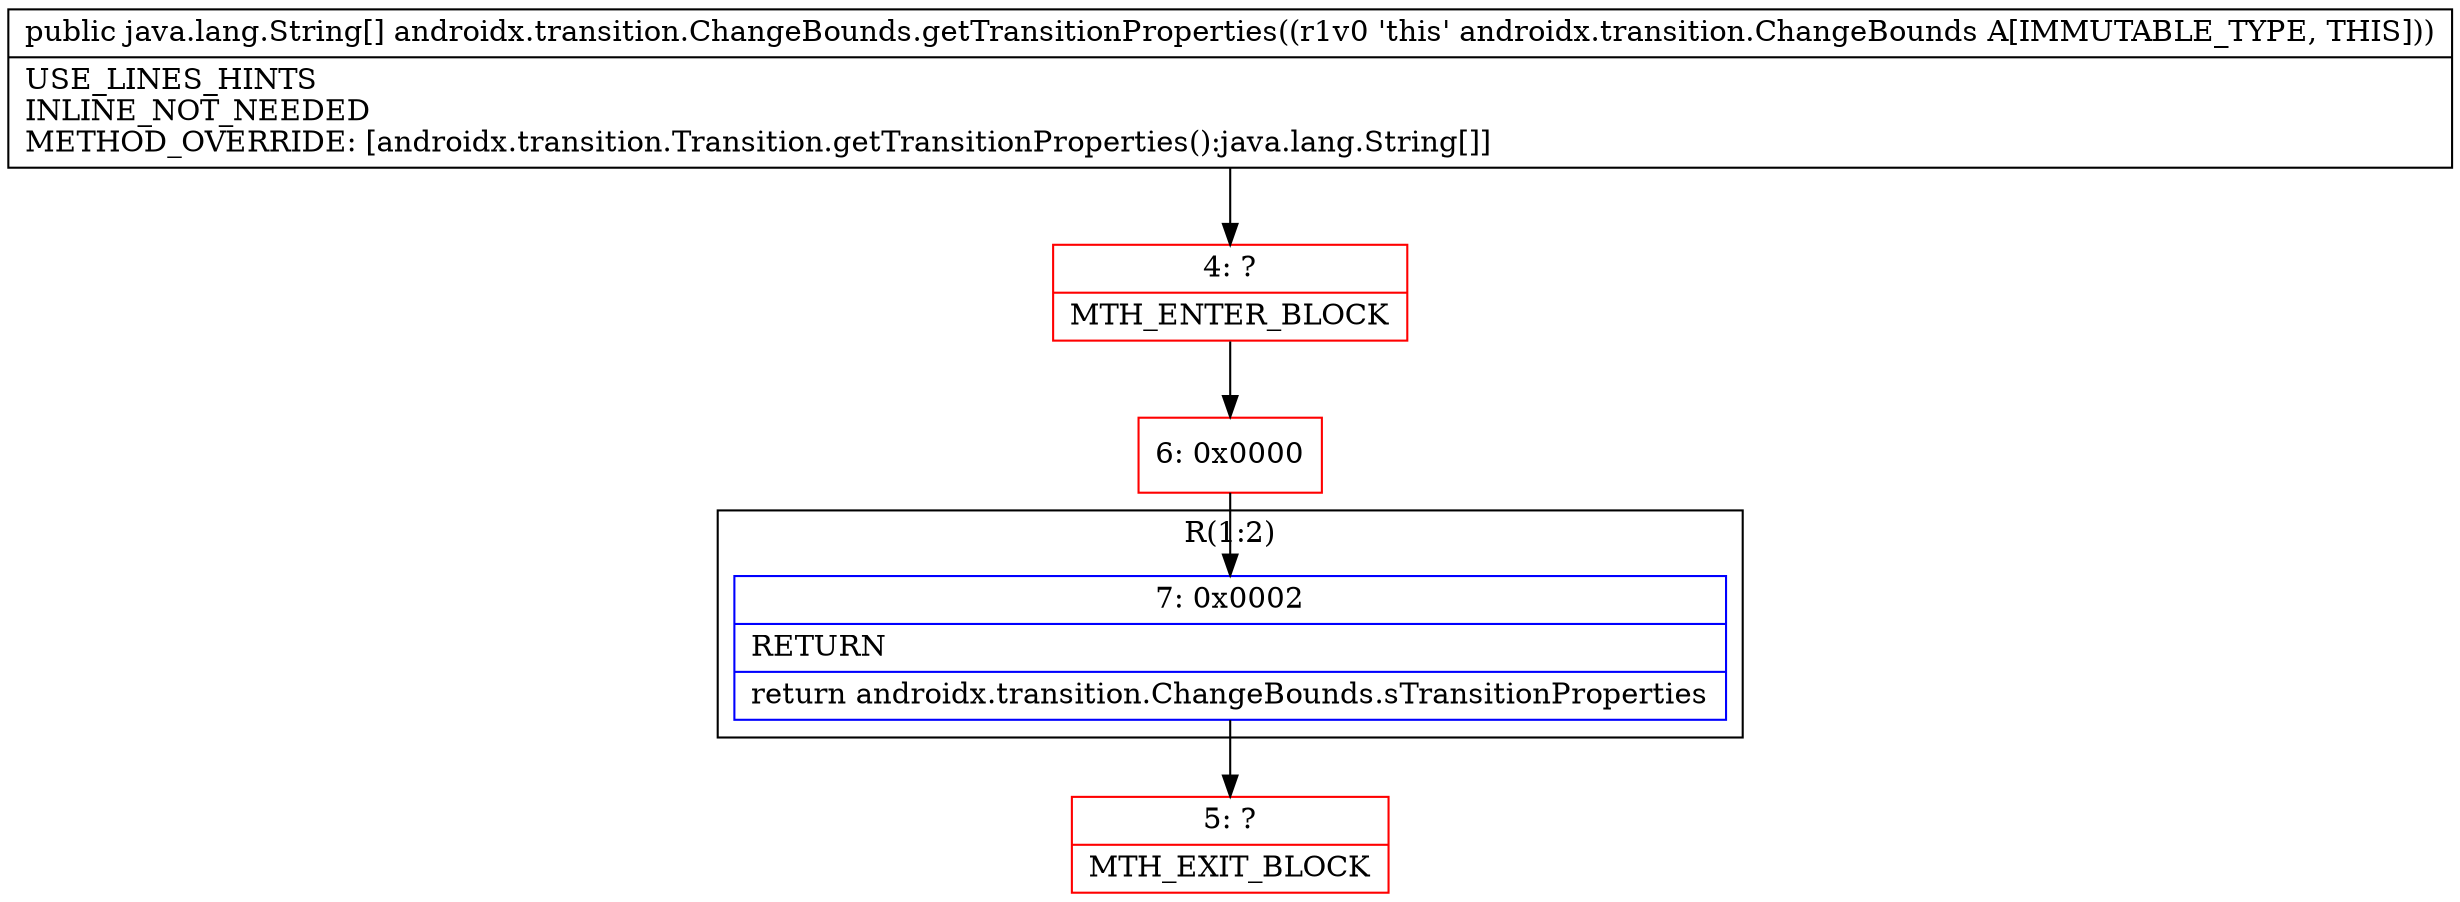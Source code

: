 digraph "CFG forandroidx.transition.ChangeBounds.getTransitionProperties()[Ljava\/lang\/String;" {
subgraph cluster_Region_1672156166 {
label = "R(1:2)";
node [shape=record,color=blue];
Node_7 [shape=record,label="{7\:\ 0x0002|RETURN\l|return androidx.transition.ChangeBounds.sTransitionProperties\l}"];
}
Node_4 [shape=record,color=red,label="{4\:\ ?|MTH_ENTER_BLOCK\l}"];
Node_6 [shape=record,color=red,label="{6\:\ 0x0000}"];
Node_5 [shape=record,color=red,label="{5\:\ ?|MTH_EXIT_BLOCK\l}"];
MethodNode[shape=record,label="{public java.lang.String[] androidx.transition.ChangeBounds.getTransitionProperties((r1v0 'this' androidx.transition.ChangeBounds A[IMMUTABLE_TYPE, THIS]))  | USE_LINES_HINTS\lINLINE_NOT_NEEDED\lMETHOD_OVERRIDE: [androidx.transition.Transition.getTransitionProperties():java.lang.String[]]\l}"];
MethodNode -> Node_4;Node_7 -> Node_5;
Node_4 -> Node_6;
Node_6 -> Node_7;
}

